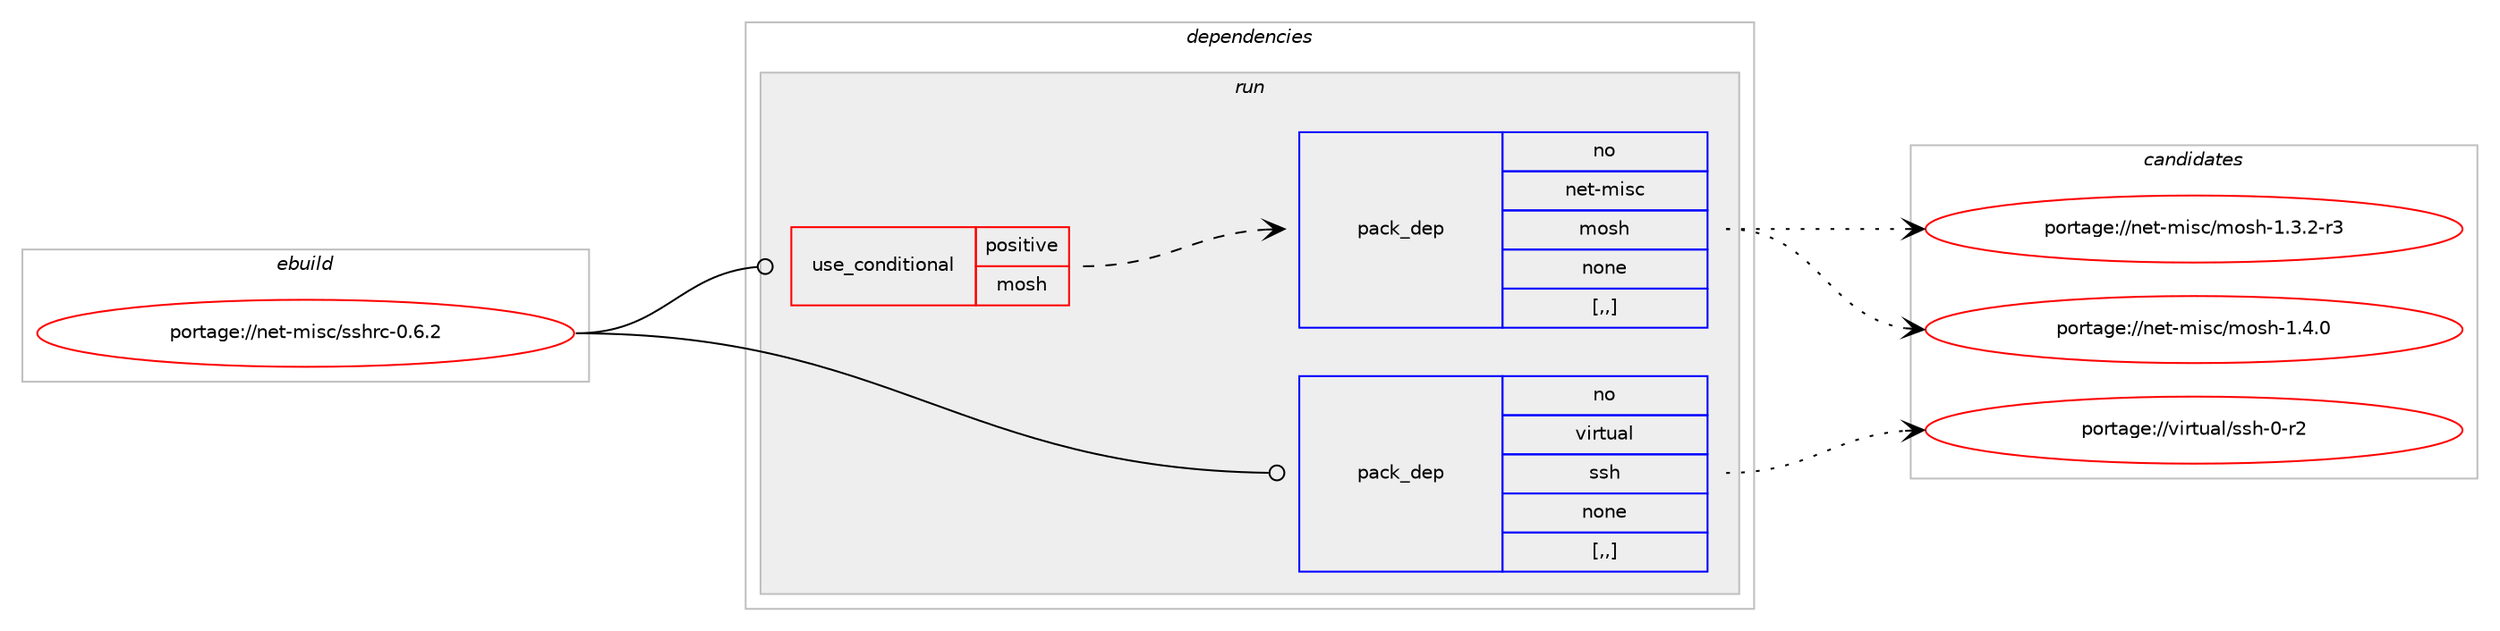 digraph prolog {

# *************
# Graph options
# *************

newrank=true;
concentrate=true;
compound=true;
graph [rankdir=LR,fontname=Helvetica,fontsize=10,ranksep=1.5];#, ranksep=2.5, nodesep=0.2];
edge  [arrowhead=vee];
node  [fontname=Helvetica,fontsize=10];

# **********
# The ebuild
# **********

subgraph cluster_leftcol {
color=gray;
rank=same;
label=<<i>ebuild</i>>;
id [label="portage://net-misc/sshrc-0.6.2", color=red, width=4, href="../net-misc/sshrc-0.6.2.svg"];
}

# ****************
# The dependencies
# ****************

subgraph cluster_midcol {
color=gray;
label=<<i>dependencies</i>>;
subgraph cluster_compile {
fillcolor="#eeeeee";
style=filled;
label=<<i>compile</i>>;
}
subgraph cluster_compileandrun {
fillcolor="#eeeeee";
style=filled;
label=<<i>compile and run</i>>;
}
subgraph cluster_run {
fillcolor="#eeeeee";
style=filled;
label=<<i>run</i>>;
subgraph cond96639 {
dependency367089 [label=<<TABLE BORDER="0" CELLBORDER="1" CELLSPACING="0" CELLPADDING="4"><TR><TD ROWSPAN="3" CELLPADDING="10">use_conditional</TD></TR><TR><TD>positive</TD></TR><TR><TD>mosh</TD></TR></TABLE>>, shape=none, color=red];
subgraph pack267803 {
dependency367090 [label=<<TABLE BORDER="0" CELLBORDER="1" CELLSPACING="0" CELLPADDING="4" WIDTH="220"><TR><TD ROWSPAN="6" CELLPADDING="30">pack_dep</TD></TR><TR><TD WIDTH="110">no</TD></TR><TR><TD>net-misc</TD></TR><TR><TD>mosh</TD></TR><TR><TD>none</TD></TR><TR><TD>[,,]</TD></TR></TABLE>>, shape=none, color=blue];
}
dependency367089:e -> dependency367090:w [weight=20,style="dashed",arrowhead="vee"];
}
id:e -> dependency367089:w [weight=20,style="solid",arrowhead="odot"];
subgraph pack267804 {
dependency367091 [label=<<TABLE BORDER="0" CELLBORDER="1" CELLSPACING="0" CELLPADDING="4" WIDTH="220"><TR><TD ROWSPAN="6" CELLPADDING="30">pack_dep</TD></TR><TR><TD WIDTH="110">no</TD></TR><TR><TD>virtual</TD></TR><TR><TD>ssh</TD></TR><TR><TD>none</TD></TR><TR><TD>[,,]</TD></TR></TABLE>>, shape=none, color=blue];
}
id:e -> dependency367091:w [weight=20,style="solid",arrowhead="odot"];
}
}

# **************
# The candidates
# **************

subgraph cluster_choices {
rank=same;
color=gray;
label=<<i>candidates</i>>;

subgraph choice267803 {
color=black;
nodesep=1;
choice1101011164510910511599471091111151044549465146504511451 [label="portage://net-misc/mosh-1.3.2-r3", color=red, width=4,href="../net-misc/mosh-1.3.2-r3.svg"];
choice110101116451091051159947109111115104454946524648 [label="portage://net-misc/mosh-1.4.0", color=red, width=4,href="../net-misc/mosh-1.4.0.svg"];
dependency367090:e -> choice1101011164510910511599471091111151044549465146504511451:w [style=dotted,weight="100"];
dependency367090:e -> choice110101116451091051159947109111115104454946524648:w [style=dotted,weight="100"];
}
subgraph choice267804 {
color=black;
nodesep=1;
choice118105114116117971084711511510445484511450 [label="portage://virtual/ssh-0-r2", color=red, width=4,href="../virtual/ssh-0-r2.svg"];
dependency367091:e -> choice118105114116117971084711511510445484511450:w [style=dotted,weight="100"];
}
}

}
